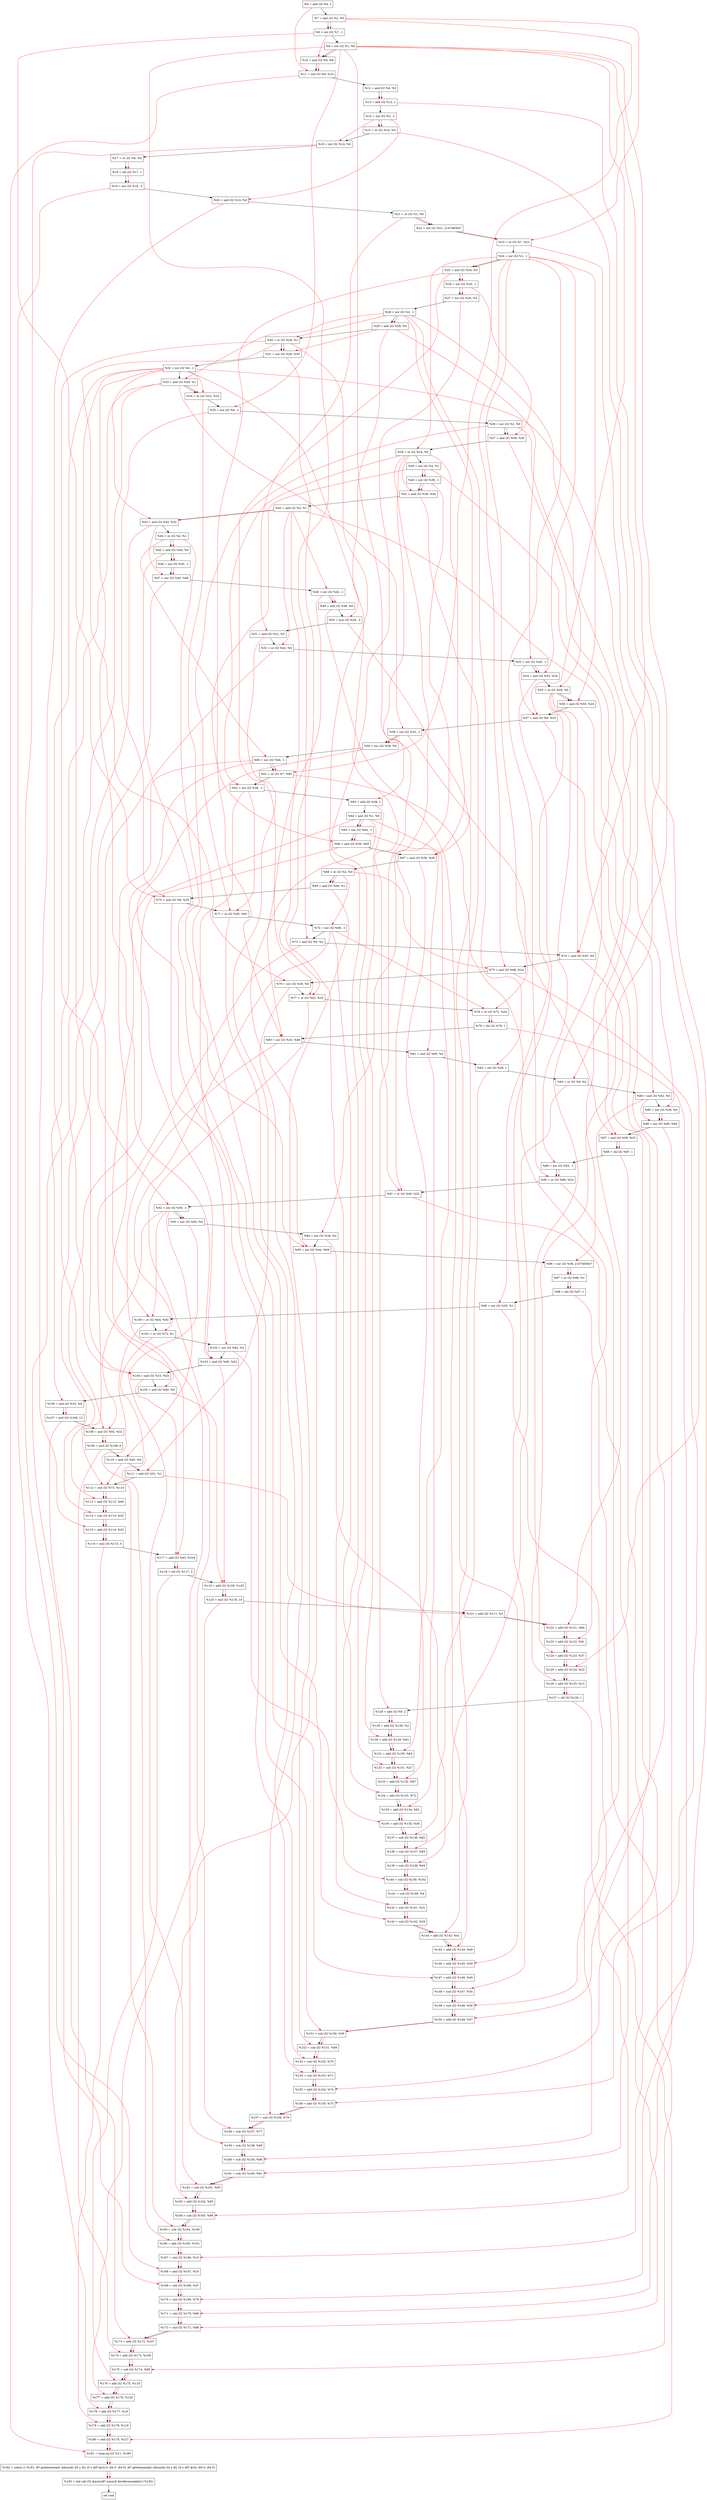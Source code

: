 digraph "DFG for'crackme' function" {
	Node0x14b1b70[shape=record, label="  %6 = add i32 %4, 1"];
	Node0x14b1be0[shape=record, label="  %7 = and i32 %2, %0"];
	Node0x14b1c80[shape=record, label="  %8 = xor i32 %7, -1"];
	Node0x14b1cf0[shape=record, label="  %9 = xor i32 %1, %0"];
	Node0x14b1d60[shape=record, label="  %10 = and i32 %9, %8"];
	Node0x14b1dd0[shape=record, label="  %11 = sub i32 %6, %10"];
	Node0x14b1e40[shape=record, label="  %12 = and i32 %4, %3"];
	Node0x14b1eb0[shape=record, label="  %13 = add i32 %12, 1"];
	Node0x14b1f20[shape=record, label="  %14 = xor i32 %3, -1"];
	Node0x14b1f90[shape=record, label="  %15 = or i32 %14, %4"];
	Node0x14b2000[shape=record, label="  %16 = xor i32 %14, %4"];
	Node0x14b2070[shape=record, label="  %17 = or i32 %4, %3"];
	Node0x14b20e0[shape=record, label="  %18 = shl i32 %17, 1"];
	Node0x14b2180[shape=record, label="  %19 = xor i32 %18, -2"];
	Node0x14b21f0[shape=record, label="  %20 = and i32 %14, %4"];
	Node0x14b2260[shape=record, label="  %21 = or i32 %1, %0"];
	Node0x14b2300[shape=record, label="  %22 = xor i32 %21, 2147483647"];
	Node0x14b2370[shape=record, label="  %23 = or i32 %7, %22"];
	Node0x14b23e0[shape=record, label="  %24 = xor i32 %1, -1"];
	Node0x14b2450[shape=record, label="  %25 = and i32 %24, %0"];
	Node0x14b24c0[shape=record, label="  %26 = xor i32 %25, -1"];
	Node0x14b2530[shape=record, label="  %27 = xor i32 %26, %2"];
	Node0x14b25a0[shape=record, label="  %28 = xor i32 %2, -1"];
	Node0x14b2610[shape=record, label="  %29 = and i32 %28, %0"];
	Node0x14b2680[shape=record, label="  %30 = or i32 %28, %1"];
	Node0x14b26f0[shape=record, label="  %31 = xor i32 %29, %30"];
	Node0x14b2760[shape=record, label="  %32 = xor i32 %0, -1"];
	Node0x14b29e0[shape=record, label="  %33 = and i32 %28, %1"];
	Node0x14b2a50[shape=record, label="  %34 = or i32 %33, %32"];
	Node0x14b2ac0[shape=record, label="  %35 = xor i32 %9, -1"];
	Node0x14b2b30[shape=record, label="  %36 = xor i32 %2, %0"];
	Node0x14b2ba0[shape=record, label="  %37 = and i32 %36, %26"];
	Node0x14b2c10[shape=record, label="  %38 = or i32 %24, %0"];
	Node0x14b2c80[shape=record, label="  %39 = xor i32 %2, %1"];
	Node0x14b2cf0[shape=record, label="  %40 = xor i32 %39, -1"];
	Node0x14b2d60[shape=record, label="  %41 = and i32 %38, %40"];
	Node0x14b2dd0[shape=record, label="  %42 = and i32 %2, %1"];
	Node0x14b2e40[shape=record, label="  %43 = and i32 %42, %32"];
	Node0x14b2eb0[shape=record, label="  %44 = or i32 %2, %1"];
	Node0x14b2f20[shape=record, label="  %45 = and i32 %44, %0"];
	Node0x14b2f90[shape=record, label="  %46 = xor i32 %45, -1"];
	Node0x14b3000[shape=record, label="  %47 = xor i32 %43, %46"];
	Node0x14b3070[shape=record, label="  %48 = xor i32 %42, -1"];
	Node0x14b30e0[shape=record, label="  %49 = and i32 %48, %0"];
	Node0x14b3180[shape=record, label="  %50 = mul i32 %29, -3"];
	Node0x14b31f0[shape=record, label="  %51 = and i32 %21, %2"];
	Node0x14b3260[shape=record, label="  %52 = or i32 %42, %0"];
	Node0x14b32d0[shape=record, label="  %53 = xor i32 %29, -1"];
	Node0x14b3340[shape=record, label="  %54 = and i32 %53, %24"];
	Node0x14b33b0[shape=record, label="  %55 = or i32 %28, %0"];
	Node0x14b3420[shape=record, label="  %56 = and i32 %55, %24"];
	Node0x14b3490[shape=record, label="  %57 = and i32 %9, %53"];
	Node0x14b3500[shape=record, label="  %58 = xor i32 %33, -1"];
	Node0x14b3570[shape=record, label="  %59 = xor i32 %58, %0"];
	Node0x14b35e0[shape=record, label="  %60 = xor i32 %44, -1"];
	Node0x14b3650[shape=record, label="  %61 = or i32 %7, %60"];
	Node0x14b36c0[shape=record, label="  %62 = xor i32 %38, -1"];
	Node0x14b3730[shape=record, label="  %63 = add i32 %38, 1"];
	Node0x14b37a0[shape=record, label="  %64 = and i32 %1, %0"];
	Node0x14b3c20[shape=record, label="  %65 = xor i32 %64, -1"];
	Node0x14b3c90[shape=record, label="  %66 = and i32 %39, %65"];
	Node0x14b3d00[shape=record, label="  %67 = and i32 %38, %28"];
	Node0x14b3d70[shape=record, label="  %68 = or i32 %2, %0"];
	Node0x14b3de0[shape=record, label="  %69 = and i32 %68, %1"];
	Node0x14b3e50[shape=record, label="  %70 = and i32 %8, %35"];
	Node0x14b3ec0[shape=record, label="  %71 = or i32 %36, %62"];
	Node0x14b3f30[shape=record, label="  %72 = xor i32 %68, -1"];
	Node0x14b3fa0[shape=record, label="  %73 = and i32 %9, %2"];
	Node0x14b4010[shape=record, label="  %74 = and i32 %55, %9"];
	Node0x14b4080[shape=record, label="  %75 = and i32 %68, %24"];
	Node0x14b40f0[shape=record, label="  %76 = xor i32 %30, %0"];
	Node0x14b4160[shape=record, label="  %77 = or i32 %42, %25"];
	Node0x14b41d0[shape=record, label="  %78 = or i32 %72, %24"];
	Node0x14b4240[shape=record, label="  %79 = shl i32 %78, 1"];
	Node0x14b42b0[shape=record, label="  %80 = xor i32 %25, %48"];
	Node0x14b4320[shape=record, label="  %81 = and i32 %65, %2"];
	Node0x14b4390[shape=record, label="  %82 = shl i32 %28, 1"];
	Node0x14b4400[shape=record, label="  %83 = or i32 %9, %2"];
	Node0x14b4470[shape=record, label="  %84 = and i32 %42, %0"];
	Node0x14b44e0[shape=record, label="  %85 = xor i32 %39, %0"];
	Node0x14b4550[shape=record, label="  %86 = xor i32 %85, %84"];
	Node0x14b45c0[shape=record, label="  %87 = and i32 %58, %32"];
	Node0x14b4630[shape=record, label="  %88 = shl i32 %87, 1"];
	Node0x14b46a0[shape=record, label="  %89 = xor i32 %55, -1"];
	Node0x14b4710[shape=record, label="  %90 = or i32 %89, %24"];
	Node0x14b4780[shape=record, label="  %91 = or i32 %40, %32"];
	Node0x14b47f0[shape=record, label="  %92 = xor i32 %30, -1"];
	Node0x14b4860[shape=record, label="  %93 = xor i32 %92, %0"];
	Node0x14b48d0[shape=record, label="  %94 = xor i32 %38, %2"];
	Node0x14b4940[shape=record, label="  %95 = xor i32 %44, %64"];
	Node0x14b49b0[shape=record, label="  %96 = xor i32 %36, 2147483647"];
	Node0x14b4a20[shape=record, label="  %97 = or i32 %96, %1"];
	Node0x14b4a90[shape=record, label="  %98 = shl i32 %97, 1"];
	Node0x14b4b00[shape=record, label="  %99 = xor i32 %55, %1"];
	Node0x14b4b70[shape=record, label="  %100 = or i32 %64, %92"];
	Node0x14b4be0[shape=record, label="  %101 = or i32 %72, %1"];
	Node0x14b4c50[shape=record, label="  %102 = xor i32 %62, %2"];
	Node0x14b4cc0[shape=record, label="  %103 = and i32 %60, %32"];
	Node0x14b4d30[shape=record, label="  %104 = and i32 %33, %32"];
	Node0x14b4da0[shape=record, label="  %105 = and i32 %60, %0"];
	Node0x14b4e10[shape=record, label="  %106 = and i32 %33, %0"];
	Node0x14b4eb0[shape=record, label="  %107 = mul i32 %106, 13"];
	Node0x14b4f20[shape=record, label="  %108 = and i32 %92, %32"];
	Node0x14b4fc0[shape=record, label="  %109 = mul i32 %108, 6"];
	Node0x14b5030[shape=record, label="  %110 = and i32 %92, %0"];
	Node0x14b50a0[shape=record, label="  %111 = add i32 %51, %1"];
	Node0x14b5110[shape=record, label="  %112 = sub i32 %73, %110"];
	Node0x14b5180[shape=record, label="  %113 = add i32 %112, %66"];
	Node0x14b51f0[shape=record, label="  %114 = sub i32 %113, %52"];
	Node0x14b5260[shape=record, label="  %115 = add i32 %114, %20"];
	Node0x14b5300[shape=record, label="  %116 = mul i32 %115, 5"];
	Node0x14b5370[shape=record, label="  %117 = add i32 %43, %104"];
	Node0x14b5410[shape=record, label="  %118 = shl i32 %117, 2"];
	Node0x14b5480[shape=record, label="  %119 = add i32 %105, %103"];
	Node0x14b5520[shape=record, label="  %120 = mul i32 %119, 14"];
	Node0x14b5590[shape=record, label="  %121 = add i32 %111, %3"];
	Node0x14b5600[shape=record, label="  %122 = add i32 %121, %84"];
	Node0x14b5670[shape=record, label="  %123 = add i32 %122, %61"];
	Node0x14b56e0[shape=record, label="  %124 = add i32 %123, %37"];
	Node0x14b5750[shape=record, label="  %125 = add i32 %124, %23"];
	Node0x14b57c0[shape=record, label="  %126 = add i32 %125, %13"];
	Node0x14b5830[shape=record, label="  %127 = shl i32 %126, 1"];
	Node0x14b58a0[shape=record, label="  %128 = add i32 %9, 2"];
	Node0x14b6120[shape=record, label="  %129 = add i32 %128, %2"];
	Node0x14b6190[shape=record, label="  %130 = add i32 %129, %63"];
	Node0x14b6200[shape=record, label="  %131 = add i32 %130, %64"];
	Node0x14b6270[shape=record, label="  %132 = sub i32 %131, %27"];
	Node0x14b62e0[shape=record, label="  %133 = add i32 %132, %67"];
	Node0x14b6350[shape=record, label="  %134 = add i32 %133, %72"];
	Node0x14b63c0[shape=record, label="  %135 = add i32 %134, %81"];
	Node0x14b6430[shape=record, label="  %136 = add i32 %135, %30"];
	Node0x14b64a0[shape=record, label="  %137 = sub i32 %136, %82"];
	Node0x14b6510[shape=record, label="  %138 = sub i32 %137, %83"];
	Node0x14b6580[shape=record, label="  %139 = sub i32 %138, %94"];
	Node0x14b65f0[shape=record, label="  %140 = sub i32 %139, %102"];
	Node0x14b6660[shape=record, label="  %141 = sub i32 %140, %4"];
	Node0x14b66d0[shape=record, label="  %142 = sub i32 %141, %31"];
	Node0x14b6740[shape=record, label="  %143 = sub i32 %142, %34"];
	Node0x14b67b0[shape=record, label="  %144 = add i32 %143, %41"];
	Node0x14b6820[shape=record, label="  %145 = add i32 %144, %49"];
	Node0x14b6890[shape=record, label="  %146 = add i32 %145, %50"];
	Node0x14b6900[shape=record, label="  %147 = add i32 %146, %45"];
	Node0x14b6970[shape=record, label="  %148 = sub i32 %147, %54"];
	Node0x14b69e0[shape=record, label="  %149 = sub i32 %148, %56"];
	Node0x14b6a50[shape=record, label="  %150 = add i32 %149, %57"];
	Node0x14b6ac0[shape=record, label="  %151 = sub i32 %150, %59"];
	Node0x14b6b30[shape=record, label="  %152 = sub i32 %151, %69"];
	Node0x14b6ba0[shape=record, label="  %153 = sub i32 %152, %70"];
	Node0x14b6c10[shape=record, label="  %154 = sub i32 %153, %71"];
	Node0x14b6c80[shape=record, label="  %155 = add i32 %154, %74"];
	Node0x14b6cf0[shape=record, label="  %156 = add i32 %155, %75"];
	Node0x14b6d60[shape=record, label="  %157 = sub i32 %156, %76"];
	Node0x14b6dd0[shape=record, label="  %158 = sub i32 %157, %77"];
	Node0x14b6e40[shape=record, label="  %159 = sub i32 %158, %80"];
	Node0x14b6eb0[shape=record, label="  %160 = sub i32 %159, %90"];
	Node0x14b6f20[shape=record, label="  %161 = sub i32 %160, %91"];
	Node0x14b6f90[shape=record, label="  %162 = sub i32 %161, %93"];
	Node0x14b7000[shape=record, label="  %163 = add i32 %162, %95"];
	Node0x14b7070[shape=record, label="  %164 = sub i32 %163, %99"];
	Node0x14b70e0[shape=record, label="  %165 = sub i32 %164, %100"];
	Node0x14b7150[shape=record, label="  %166 = add i32 %165, %101"];
	Node0x14b71c0[shape=record, label="  %167 = sub i32 %166, %15"];
	Node0x14b7230[shape=record, label="  %168 = add i32 %167, %16"];
	Node0x14b72a0[shape=record, label="  %169 = sub i32 %168, %47"];
	Node0x14b7310[shape=record, label="  %170 = sub i32 %169, %79"];
	Node0x14b7380[shape=record, label="  %171 = sub i32 %170, %86"];
	Node0x14b73f0[shape=record, label="  %172 = sub i32 %171, %88"];
	Node0x14b7460[shape=record, label="  %173 = add i32 %172, %107"];
	Node0x14b74d0[shape=record, label="  %174 = add i32 %173, %109"];
	Node0x14b7540[shape=record, label="  %175 = sub i32 %174, %98"];
	Node0x14b75b0[shape=record, label="  %176 = add i32 %175, %118"];
	Node0x14b7620[shape=record, label="  %177 = add i32 %176, %120"];
	Node0x14b7690[shape=record, label="  %178 = add i32 %177, %19"];
	Node0x14b7700[shape=record, label="  %179 = add i32 %178, %116"];
	Node0x14b7770[shape=record, label="  %180 = add i32 %179, %127"];
	Node0x14b77e0[shape=record, label="  %181 = icmp eq i32 %11, %180"];
	Node0x1451268[shape=record, label="  %182 = select i1 %181, i8* getelementptr inbounds ([5 x i8], [5 x i8]* @str.3, i64 0, i64 0), i8* getelementptr inbounds ([4 x i8], [4 x i8]* @str, i64 0, i64 0)"];
	Node0x14b7a70[shape=record, label="  %183 = tail call i32 @puts(i8* nonnull dereferenceable(1) %182)"];
	Node0x14b7ac0[shape=record, label="  ret void"];
	Node0x14b1b70 -> Node0x14b1be0;
	Node0x14b1be0 -> Node0x14b1c80;
	Node0x14b1c80 -> Node0x14b1cf0;
	Node0x14b1cf0 -> Node0x14b1d60;
	Node0x14b1d60 -> Node0x14b1dd0;
	Node0x14b1dd0 -> Node0x14b1e40;
	Node0x14b1e40 -> Node0x14b1eb0;
	Node0x14b1eb0 -> Node0x14b1f20;
	Node0x14b1f20 -> Node0x14b1f90;
	Node0x14b1f90 -> Node0x14b2000;
	Node0x14b2000 -> Node0x14b2070;
	Node0x14b2070 -> Node0x14b20e0;
	Node0x14b20e0 -> Node0x14b2180;
	Node0x14b2180 -> Node0x14b21f0;
	Node0x14b21f0 -> Node0x14b2260;
	Node0x14b2260 -> Node0x14b2300;
	Node0x14b2300 -> Node0x14b2370;
	Node0x14b2370 -> Node0x14b23e0;
	Node0x14b23e0 -> Node0x14b2450;
	Node0x14b2450 -> Node0x14b24c0;
	Node0x14b24c0 -> Node0x14b2530;
	Node0x14b2530 -> Node0x14b25a0;
	Node0x14b25a0 -> Node0x14b2610;
	Node0x14b2610 -> Node0x14b2680;
	Node0x14b2680 -> Node0x14b26f0;
	Node0x14b26f0 -> Node0x14b2760;
	Node0x14b2760 -> Node0x14b29e0;
	Node0x14b29e0 -> Node0x14b2a50;
	Node0x14b2a50 -> Node0x14b2ac0;
	Node0x14b2ac0 -> Node0x14b2b30;
	Node0x14b2b30 -> Node0x14b2ba0;
	Node0x14b2ba0 -> Node0x14b2c10;
	Node0x14b2c10 -> Node0x14b2c80;
	Node0x14b2c80 -> Node0x14b2cf0;
	Node0x14b2cf0 -> Node0x14b2d60;
	Node0x14b2d60 -> Node0x14b2dd0;
	Node0x14b2dd0 -> Node0x14b2e40;
	Node0x14b2e40 -> Node0x14b2eb0;
	Node0x14b2eb0 -> Node0x14b2f20;
	Node0x14b2f20 -> Node0x14b2f90;
	Node0x14b2f90 -> Node0x14b3000;
	Node0x14b3000 -> Node0x14b3070;
	Node0x14b3070 -> Node0x14b30e0;
	Node0x14b30e0 -> Node0x14b3180;
	Node0x14b3180 -> Node0x14b31f0;
	Node0x14b31f0 -> Node0x14b3260;
	Node0x14b3260 -> Node0x14b32d0;
	Node0x14b32d0 -> Node0x14b3340;
	Node0x14b3340 -> Node0x14b33b0;
	Node0x14b33b0 -> Node0x14b3420;
	Node0x14b3420 -> Node0x14b3490;
	Node0x14b3490 -> Node0x14b3500;
	Node0x14b3500 -> Node0x14b3570;
	Node0x14b3570 -> Node0x14b35e0;
	Node0x14b35e0 -> Node0x14b3650;
	Node0x14b3650 -> Node0x14b36c0;
	Node0x14b36c0 -> Node0x14b3730;
	Node0x14b3730 -> Node0x14b37a0;
	Node0x14b37a0 -> Node0x14b3c20;
	Node0x14b3c20 -> Node0x14b3c90;
	Node0x14b3c90 -> Node0x14b3d00;
	Node0x14b3d00 -> Node0x14b3d70;
	Node0x14b3d70 -> Node0x14b3de0;
	Node0x14b3de0 -> Node0x14b3e50;
	Node0x14b3e50 -> Node0x14b3ec0;
	Node0x14b3ec0 -> Node0x14b3f30;
	Node0x14b3f30 -> Node0x14b3fa0;
	Node0x14b3fa0 -> Node0x14b4010;
	Node0x14b4010 -> Node0x14b4080;
	Node0x14b4080 -> Node0x14b40f0;
	Node0x14b40f0 -> Node0x14b4160;
	Node0x14b4160 -> Node0x14b41d0;
	Node0x14b41d0 -> Node0x14b4240;
	Node0x14b4240 -> Node0x14b42b0;
	Node0x14b42b0 -> Node0x14b4320;
	Node0x14b4320 -> Node0x14b4390;
	Node0x14b4390 -> Node0x14b4400;
	Node0x14b4400 -> Node0x14b4470;
	Node0x14b4470 -> Node0x14b44e0;
	Node0x14b44e0 -> Node0x14b4550;
	Node0x14b4550 -> Node0x14b45c0;
	Node0x14b45c0 -> Node0x14b4630;
	Node0x14b4630 -> Node0x14b46a0;
	Node0x14b46a0 -> Node0x14b4710;
	Node0x14b4710 -> Node0x14b4780;
	Node0x14b4780 -> Node0x14b47f0;
	Node0x14b47f0 -> Node0x14b4860;
	Node0x14b4860 -> Node0x14b48d0;
	Node0x14b48d0 -> Node0x14b4940;
	Node0x14b4940 -> Node0x14b49b0;
	Node0x14b49b0 -> Node0x14b4a20;
	Node0x14b4a20 -> Node0x14b4a90;
	Node0x14b4a90 -> Node0x14b4b00;
	Node0x14b4b00 -> Node0x14b4b70;
	Node0x14b4b70 -> Node0x14b4be0;
	Node0x14b4be0 -> Node0x14b4c50;
	Node0x14b4c50 -> Node0x14b4cc0;
	Node0x14b4cc0 -> Node0x14b4d30;
	Node0x14b4d30 -> Node0x14b4da0;
	Node0x14b4da0 -> Node0x14b4e10;
	Node0x14b4e10 -> Node0x14b4eb0;
	Node0x14b4eb0 -> Node0x14b4f20;
	Node0x14b4f20 -> Node0x14b4fc0;
	Node0x14b4fc0 -> Node0x14b5030;
	Node0x14b5030 -> Node0x14b50a0;
	Node0x14b50a0 -> Node0x14b5110;
	Node0x14b5110 -> Node0x14b5180;
	Node0x14b5180 -> Node0x14b51f0;
	Node0x14b51f0 -> Node0x14b5260;
	Node0x14b5260 -> Node0x14b5300;
	Node0x14b5300 -> Node0x14b5370;
	Node0x14b5370 -> Node0x14b5410;
	Node0x14b5410 -> Node0x14b5480;
	Node0x14b5480 -> Node0x14b5520;
	Node0x14b5520 -> Node0x14b5590;
	Node0x14b5590 -> Node0x14b5600;
	Node0x14b5600 -> Node0x14b5670;
	Node0x14b5670 -> Node0x14b56e0;
	Node0x14b56e0 -> Node0x14b5750;
	Node0x14b5750 -> Node0x14b57c0;
	Node0x14b57c0 -> Node0x14b5830;
	Node0x14b5830 -> Node0x14b58a0;
	Node0x14b58a0 -> Node0x14b6120;
	Node0x14b6120 -> Node0x14b6190;
	Node0x14b6190 -> Node0x14b6200;
	Node0x14b6200 -> Node0x14b6270;
	Node0x14b6270 -> Node0x14b62e0;
	Node0x14b62e0 -> Node0x14b6350;
	Node0x14b6350 -> Node0x14b63c0;
	Node0x14b63c0 -> Node0x14b6430;
	Node0x14b6430 -> Node0x14b64a0;
	Node0x14b64a0 -> Node0x14b6510;
	Node0x14b6510 -> Node0x14b6580;
	Node0x14b6580 -> Node0x14b65f0;
	Node0x14b65f0 -> Node0x14b6660;
	Node0x14b6660 -> Node0x14b66d0;
	Node0x14b66d0 -> Node0x14b6740;
	Node0x14b6740 -> Node0x14b67b0;
	Node0x14b67b0 -> Node0x14b6820;
	Node0x14b6820 -> Node0x14b6890;
	Node0x14b6890 -> Node0x14b6900;
	Node0x14b6900 -> Node0x14b6970;
	Node0x14b6970 -> Node0x14b69e0;
	Node0x14b69e0 -> Node0x14b6a50;
	Node0x14b6a50 -> Node0x14b6ac0;
	Node0x14b6ac0 -> Node0x14b6b30;
	Node0x14b6b30 -> Node0x14b6ba0;
	Node0x14b6ba0 -> Node0x14b6c10;
	Node0x14b6c10 -> Node0x14b6c80;
	Node0x14b6c80 -> Node0x14b6cf0;
	Node0x14b6cf0 -> Node0x14b6d60;
	Node0x14b6d60 -> Node0x14b6dd0;
	Node0x14b6dd0 -> Node0x14b6e40;
	Node0x14b6e40 -> Node0x14b6eb0;
	Node0x14b6eb0 -> Node0x14b6f20;
	Node0x14b6f20 -> Node0x14b6f90;
	Node0x14b6f90 -> Node0x14b7000;
	Node0x14b7000 -> Node0x14b7070;
	Node0x14b7070 -> Node0x14b70e0;
	Node0x14b70e0 -> Node0x14b7150;
	Node0x14b7150 -> Node0x14b71c0;
	Node0x14b71c0 -> Node0x14b7230;
	Node0x14b7230 -> Node0x14b72a0;
	Node0x14b72a0 -> Node0x14b7310;
	Node0x14b7310 -> Node0x14b7380;
	Node0x14b7380 -> Node0x14b73f0;
	Node0x14b73f0 -> Node0x14b7460;
	Node0x14b7460 -> Node0x14b74d0;
	Node0x14b74d0 -> Node0x14b7540;
	Node0x14b7540 -> Node0x14b75b0;
	Node0x14b75b0 -> Node0x14b7620;
	Node0x14b7620 -> Node0x14b7690;
	Node0x14b7690 -> Node0x14b7700;
	Node0x14b7700 -> Node0x14b7770;
	Node0x14b7770 -> Node0x14b77e0;
	Node0x14b77e0 -> Node0x1451268;
	Node0x1451268 -> Node0x14b7a70;
	Node0x14b7a70 -> Node0x14b7ac0;
edge [color=red]
	Node0x14b1be0 -> Node0x14b1c80;
	Node0x14b1cf0 -> Node0x14b1d60;
	Node0x14b1c80 -> Node0x14b1d60;
	Node0x14b1b70 -> Node0x14b1dd0;
	Node0x14b1d60 -> Node0x14b1dd0;
	Node0x14b1e40 -> Node0x14b1eb0;
	Node0x14b1f20 -> Node0x14b1f90;
	Node0x14b1f20 -> Node0x14b2000;
	Node0x14b2070 -> Node0x14b20e0;
	Node0x14b20e0 -> Node0x14b2180;
	Node0x14b1f20 -> Node0x14b21f0;
	Node0x14b2260 -> Node0x14b2300;
	Node0x14b1be0 -> Node0x14b2370;
	Node0x14b2300 -> Node0x14b2370;
	Node0x14b23e0 -> Node0x14b2450;
	Node0x14b2450 -> Node0x14b24c0;
	Node0x14b24c0 -> Node0x14b2530;
	Node0x14b25a0 -> Node0x14b2610;
	Node0x14b25a0 -> Node0x14b2680;
	Node0x14b2610 -> Node0x14b26f0;
	Node0x14b2680 -> Node0x14b26f0;
	Node0x14b25a0 -> Node0x14b29e0;
	Node0x14b29e0 -> Node0x14b2a50;
	Node0x14b2760 -> Node0x14b2a50;
	Node0x14b1cf0 -> Node0x14b2ac0;
	Node0x14b2b30 -> Node0x14b2ba0;
	Node0x14b24c0 -> Node0x14b2ba0;
	Node0x14b23e0 -> Node0x14b2c10;
	Node0x14b2c80 -> Node0x14b2cf0;
	Node0x14b2c10 -> Node0x14b2d60;
	Node0x14b2cf0 -> Node0x14b2d60;
	Node0x14b2dd0 -> Node0x14b2e40;
	Node0x14b2760 -> Node0x14b2e40;
	Node0x14b2eb0 -> Node0x14b2f20;
	Node0x14b2f20 -> Node0x14b2f90;
	Node0x14b2e40 -> Node0x14b3000;
	Node0x14b2f90 -> Node0x14b3000;
	Node0x14b2dd0 -> Node0x14b3070;
	Node0x14b3070 -> Node0x14b30e0;
	Node0x14b2610 -> Node0x14b3180;
	Node0x14b2260 -> Node0x14b31f0;
	Node0x14b2dd0 -> Node0x14b3260;
	Node0x14b2610 -> Node0x14b32d0;
	Node0x14b32d0 -> Node0x14b3340;
	Node0x14b23e0 -> Node0x14b3340;
	Node0x14b25a0 -> Node0x14b33b0;
	Node0x14b33b0 -> Node0x14b3420;
	Node0x14b23e0 -> Node0x14b3420;
	Node0x14b1cf0 -> Node0x14b3490;
	Node0x14b32d0 -> Node0x14b3490;
	Node0x14b29e0 -> Node0x14b3500;
	Node0x14b3500 -> Node0x14b3570;
	Node0x14b2eb0 -> Node0x14b35e0;
	Node0x14b1be0 -> Node0x14b3650;
	Node0x14b35e0 -> Node0x14b3650;
	Node0x14b2c10 -> Node0x14b36c0;
	Node0x14b2c10 -> Node0x14b3730;
	Node0x14b37a0 -> Node0x14b3c20;
	Node0x14b2c80 -> Node0x14b3c90;
	Node0x14b3c20 -> Node0x14b3c90;
	Node0x14b2c10 -> Node0x14b3d00;
	Node0x14b25a0 -> Node0x14b3d00;
	Node0x14b3d70 -> Node0x14b3de0;
	Node0x14b1c80 -> Node0x14b3e50;
	Node0x14b2ac0 -> Node0x14b3e50;
	Node0x14b2b30 -> Node0x14b3ec0;
	Node0x14b36c0 -> Node0x14b3ec0;
	Node0x14b3d70 -> Node0x14b3f30;
	Node0x14b1cf0 -> Node0x14b3fa0;
	Node0x14b33b0 -> Node0x14b4010;
	Node0x14b1cf0 -> Node0x14b4010;
	Node0x14b3d70 -> Node0x14b4080;
	Node0x14b23e0 -> Node0x14b4080;
	Node0x14b2680 -> Node0x14b40f0;
	Node0x14b2dd0 -> Node0x14b4160;
	Node0x14b2450 -> Node0x14b4160;
	Node0x14b3f30 -> Node0x14b41d0;
	Node0x14b23e0 -> Node0x14b41d0;
	Node0x14b41d0 -> Node0x14b4240;
	Node0x14b2450 -> Node0x14b42b0;
	Node0x14b3070 -> Node0x14b42b0;
	Node0x14b3c20 -> Node0x14b4320;
	Node0x14b25a0 -> Node0x14b4390;
	Node0x14b1cf0 -> Node0x14b4400;
	Node0x14b2dd0 -> Node0x14b4470;
	Node0x14b2c80 -> Node0x14b44e0;
	Node0x14b44e0 -> Node0x14b4550;
	Node0x14b4470 -> Node0x14b4550;
	Node0x14b3500 -> Node0x14b45c0;
	Node0x14b2760 -> Node0x14b45c0;
	Node0x14b45c0 -> Node0x14b4630;
	Node0x14b33b0 -> Node0x14b46a0;
	Node0x14b46a0 -> Node0x14b4710;
	Node0x14b23e0 -> Node0x14b4710;
	Node0x14b2cf0 -> Node0x14b4780;
	Node0x14b2760 -> Node0x14b4780;
	Node0x14b2680 -> Node0x14b47f0;
	Node0x14b47f0 -> Node0x14b4860;
	Node0x14b2c10 -> Node0x14b48d0;
	Node0x14b2eb0 -> Node0x14b4940;
	Node0x14b37a0 -> Node0x14b4940;
	Node0x14b2b30 -> Node0x14b49b0;
	Node0x14b49b0 -> Node0x14b4a20;
	Node0x14b4a20 -> Node0x14b4a90;
	Node0x14b33b0 -> Node0x14b4b00;
	Node0x14b37a0 -> Node0x14b4b70;
	Node0x14b47f0 -> Node0x14b4b70;
	Node0x14b3f30 -> Node0x14b4be0;
	Node0x14b36c0 -> Node0x14b4c50;
	Node0x14b35e0 -> Node0x14b4cc0;
	Node0x14b2760 -> Node0x14b4cc0;
	Node0x14b29e0 -> Node0x14b4d30;
	Node0x14b2760 -> Node0x14b4d30;
	Node0x14b35e0 -> Node0x14b4da0;
	Node0x14b29e0 -> Node0x14b4e10;
	Node0x14b4e10 -> Node0x14b4eb0;
	Node0x14b47f0 -> Node0x14b4f20;
	Node0x14b2760 -> Node0x14b4f20;
	Node0x14b4f20 -> Node0x14b4fc0;
	Node0x14b47f0 -> Node0x14b5030;
	Node0x14b31f0 -> Node0x14b50a0;
	Node0x14b3fa0 -> Node0x14b5110;
	Node0x14b5030 -> Node0x14b5110;
	Node0x14b5110 -> Node0x14b5180;
	Node0x14b3c90 -> Node0x14b5180;
	Node0x14b5180 -> Node0x14b51f0;
	Node0x14b3260 -> Node0x14b51f0;
	Node0x14b51f0 -> Node0x14b5260;
	Node0x14b21f0 -> Node0x14b5260;
	Node0x14b5260 -> Node0x14b5300;
	Node0x14b2e40 -> Node0x14b5370;
	Node0x14b4d30 -> Node0x14b5370;
	Node0x14b5370 -> Node0x14b5410;
	Node0x14b4da0 -> Node0x14b5480;
	Node0x14b4cc0 -> Node0x14b5480;
	Node0x14b5480 -> Node0x14b5520;
	Node0x14b50a0 -> Node0x14b5590;
	Node0x14b5590 -> Node0x14b5600;
	Node0x14b4470 -> Node0x14b5600;
	Node0x14b5600 -> Node0x14b5670;
	Node0x14b3650 -> Node0x14b5670;
	Node0x14b5670 -> Node0x14b56e0;
	Node0x14b2ba0 -> Node0x14b56e0;
	Node0x14b56e0 -> Node0x14b5750;
	Node0x14b2370 -> Node0x14b5750;
	Node0x14b5750 -> Node0x14b57c0;
	Node0x14b1eb0 -> Node0x14b57c0;
	Node0x14b57c0 -> Node0x14b5830;
	Node0x14b1cf0 -> Node0x14b58a0;
	Node0x14b58a0 -> Node0x14b6120;
	Node0x14b6120 -> Node0x14b6190;
	Node0x14b3730 -> Node0x14b6190;
	Node0x14b6190 -> Node0x14b6200;
	Node0x14b37a0 -> Node0x14b6200;
	Node0x14b6200 -> Node0x14b6270;
	Node0x14b2530 -> Node0x14b6270;
	Node0x14b6270 -> Node0x14b62e0;
	Node0x14b3d00 -> Node0x14b62e0;
	Node0x14b62e0 -> Node0x14b6350;
	Node0x14b3f30 -> Node0x14b6350;
	Node0x14b6350 -> Node0x14b63c0;
	Node0x14b4320 -> Node0x14b63c0;
	Node0x14b63c0 -> Node0x14b6430;
	Node0x14b2680 -> Node0x14b6430;
	Node0x14b6430 -> Node0x14b64a0;
	Node0x14b4390 -> Node0x14b64a0;
	Node0x14b64a0 -> Node0x14b6510;
	Node0x14b4400 -> Node0x14b6510;
	Node0x14b6510 -> Node0x14b6580;
	Node0x14b48d0 -> Node0x14b6580;
	Node0x14b6580 -> Node0x14b65f0;
	Node0x14b4c50 -> Node0x14b65f0;
	Node0x14b65f0 -> Node0x14b6660;
	Node0x14b6660 -> Node0x14b66d0;
	Node0x14b26f0 -> Node0x14b66d0;
	Node0x14b66d0 -> Node0x14b6740;
	Node0x14b2a50 -> Node0x14b6740;
	Node0x14b6740 -> Node0x14b67b0;
	Node0x14b2d60 -> Node0x14b67b0;
	Node0x14b67b0 -> Node0x14b6820;
	Node0x14b30e0 -> Node0x14b6820;
	Node0x14b6820 -> Node0x14b6890;
	Node0x14b3180 -> Node0x14b6890;
	Node0x14b6890 -> Node0x14b6900;
	Node0x14b2f20 -> Node0x14b6900;
	Node0x14b6900 -> Node0x14b6970;
	Node0x14b3340 -> Node0x14b6970;
	Node0x14b6970 -> Node0x14b69e0;
	Node0x14b3420 -> Node0x14b69e0;
	Node0x14b69e0 -> Node0x14b6a50;
	Node0x14b3490 -> Node0x14b6a50;
	Node0x14b6a50 -> Node0x14b6ac0;
	Node0x14b3570 -> Node0x14b6ac0;
	Node0x14b6ac0 -> Node0x14b6b30;
	Node0x14b3de0 -> Node0x14b6b30;
	Node0x14b6b30 -> Node0x14b6ba0;
	Node0x14b3e50 -> Node0x14b6ba0;
	Node0x14b6ba0 -> Node0x14b6c10;
	Node0x14b3ec0 -> Node0x14b6c10;
	Node0x14b6c10 -> Node0x14b6c80;
	Node0x14b4010 -> Node0x14b6c80;
	Node0x14b6c80 -> Node0x14b6cf0;
	Node0x14b4080 -> Node0x14b6cf0;
	Node0x14b6cf0 -> Node0x14b6d60;
	Node0x14b40f0 -> Node0x14b6d60;
	Node0x14b6d60 -> Node0x14b6dd0;
	Node0x14b4160 -> Node0x14b6dd0;
	Node0x14b6dd0 -> Node0x14b6e40;
	Node0x14b42b0 -> Node0x14b6e40;
	Node0x14b6e40 -> Node0x14b6eb0;
	Node0x14b4710 -> Node0x14b6eb0;
	Node0x14b6eb0 -> Node0x14b6f20;
	Node0x14b4780 -> Node0x14b6f20;
	Node0x14b6f20 -> Node0x14b6f90;
	Node0x14b4860 -> Node0x14b6f90;
	Node0x14b6f90 -> Node0x14b7000;
	Node0x14b4940 -> Node0x14b7000;
	Node0x14b7000 -> Node0x14b7070;
	Node0x14b4b00 -> Node0x14b7070;
	Node0x14b7070 -> Node0x14b70e0;
	Node0x14b4b70 -> Node0x14b70e0;
	Node0x14b70e0 -> Node0x14b7150;
	Node0x14b4be0 -> Node0x14b7150;
	Node0x14b7150 -> Node0x14b71c0;
	Node0x14b1f90 -> Node0x14b71c0;
	Node0x14b71c0 -> Node0x14b7230;
	Node0x14b2000 -> Node0x14b7230;
	Node0x14b7230 -> Node0x14b72a0;
	Node0x14b3000 -> Node0x14b72a0;
	Node0x14b72a0 -> Node0x14b7310;
	Node0x14b4240 -> Node0x14b7310;
	Node0x14b7310 -> Node0x14b7380;
	Node0x14b4550 -> Node0x14b7380;
	Node0x14b7380 -> Node0x14b73f0;
	Node0x14b4630 -> Node0x14b73f0;
	Node0x14b73f0 -> Node0x14b7460;
	Node0x14b4eb0 -> Node0x14b7460;
	Node0x14b7460 -> Node0x14b74d0;
	Node0x14b4fc0 -> Node0x14b74d0;
	Node0x14b74d0 -> Node0x14b7540;
	Node0x14b4a90 -> Node0x14b7540;
	Node0x14b7540 -> Node0x14b75b0;
	Node0x14b5410 -> Node0x14b75b0;
	Node0x14b75b0 -> Node0x14b7620;
	Node0x14b5520 -> Node0x14b7620;
	Node0x14b7620 -> Node0x14b7690;
	Node0x14b2180 -> Node0x14b7690;
	Node0x14b7690 -> Node0x14b7700;
	Node0x14b5300 -> Node0x14b7700;
	Node0x14b7700 -> Node0x14b7770;
	Node0x14b5830 -> Node0x14b7770;
	Node0x14b1dd0 -> Node0x14b77e0;
	Node0x14b7770 -> Node0x14b77e0;
	Node0x14b77e0 -> Node0x1451268;
	Node0x1451268 -> Node0x14b7a70;
}
